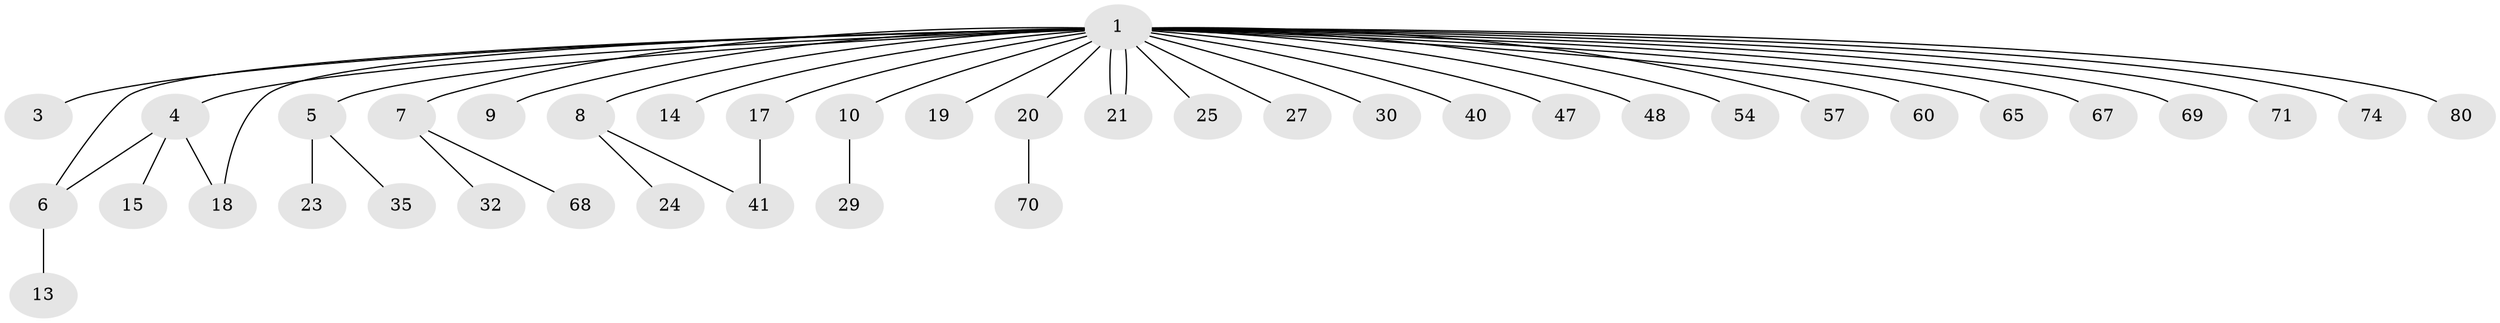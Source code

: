 // original degree distribution, {22: 0.0125, 12: 0.0125, 1: 0.5875, 4: 0.075, 3: 0.05, 8: 0.0125, 2: 0.2375, 7: 0.0125}
// Generated by graph-tools (version 1.1) at 2025/14/03/09/25 04:14:26]
// undirected, 40 vertices, 43 edges
graph export_dot {
graph [start="1"]
  node [color=gray90,style=filled];
  1 [super="+16+2+11"];
  3;
  4;
  5;
  6 [super="+33+52+64+51+26"];
  7;
  8 [super="+12"];
  9 [super="+38"];
  10 [super="+44+22"];
  13;
  14 [super="+58"];
  15 [super="+36"];
  17;
  18 [super="+42"];
  19 [super="+34"];
  20;
  21 [super="+53+77"];
  23 [super="+59+56"];
  24 [super="+37+46+73+43+39+28"];
  25;
  27 [super="+31"];
  29;
  30 [super="+49"];
  32 [super="+55"];
  35;
  40;
  41 [super="+50"];
  47;
  48;
  54;
  57;
  60;
  65;
  67;
  68;
  69;
  70;
  71;
  74;
  80;
  1 -- 3;
  1 -- 5;
  1 -- 7;
  1 -- 8;
  1 -- 9;
  1 -- 14;
  1 -- 17;
  1 -- 18 [weight=2];
  1 -- 19;
  1 -- 20;
  1 -- 21;
  1 -- 21;
  1 -- 25;
  1 -- 30;
  1 -- 57;
  1 -- 60;
  1 -- 71;
  1 -- 80;
  1 -- 6;
  1 -- 65;
  1 -- 67;
  1 -- 4;
  1 -- 69;
  1 -- 40;
  1 -- 10;
  1 -- 74;
  1 -- 47;
  1 -- 48;
  1 -- 54;
  1 -- 27;
  4 -- 6;
  4 -- 15;
  4 -- 18;
  5 -- 23;
  5 -- 35;
  6 -- 13;
  7 -- 32;
  7 -- 68;
  8 -- 24;
  8 -- 41;
  10 -- 29;
  17 -- 41;
  20 -- 70;
}
